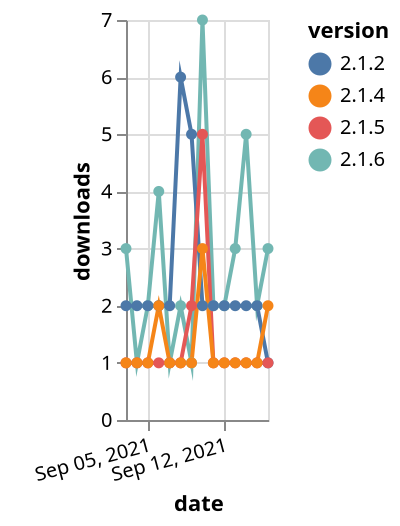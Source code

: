 {"$schema": "https://vega.github.io/schema/vega-lite/v5.json", "description": "A simple bar chart with embedded data.", "data": {"values": [{"date": "2021-09-03", "total": 455, "delta": 3, "version": "2.1.6"}, {"date": "2021-09-04", "total": 456, "delta": 1, "version": "2.1.6"}, {"date": "2021-09-05", "total": 458, "delta": 2, "version": "2.1.6"}, {"date": "2021-09-06", "total": 462, "delta": 4, "version": "2.1.6"}, {"date": "2021-09-07", "total": 463, "delta": 1, "version": "2.1.6"}, {"date": "2021-09-08", "total": 465, "delta": 2, "version": "2.1.6"}, {"date": "2021-09-09", "total": 466, "delta": 1, "version": "2.1.6"}, {"date": "2021-09-10", "total": 473, "delta": 7, "version": "2.1.6"}, {"date": "2021-09-11", "total": 475, "delta": 2, "version": "2.1.6"}, {"date": "2021-09-12", "total": 477, "delta": 2, "version": "2.1.6"}, {"date": "2021-09-13", "total": 480, "delta": 3, "version": "2.1.6"}, {"date": "2021-09-14", "total": 485, "delta": 5, "version": "2.1.6"}, {"date": "2021-09-15", "total": 487, "delta": 2, "version": "2.1.6"}, {"date": "2021-09-16", "total": 490, "delta": 3, "version": "2.1.6"}, {"date": "2021-09-03", "total": 2547, "delta": 2, "version": "2.1.2"}, {"date": "2021-09-04", "total": 2549, "delta": 2, "version": "2.1.2"}, {"date": "2021-09-05", "total": 2551, "delta": 2, "version": "2.1.2"}, {"date": "2021-09-06", "total": 2553, "delta": 2, "version": "2.1.2"}, {"date": "2021-09-07", "total": 2555, "delta": 2, "version": "2.1.2"}, {"date": "2021-09-08", "total": 2561, "delta": 6, "version": "2.1.2"}, {"date": "2021-09-09", "total": 2566, "delta": 5, "version": "2.1.2"}, {"date": "2021-09-10", "total": 2568, "delta": 2, "version": "2.1.2"}, {"date": "2021-09-11", "total": 2570, "delta": 2, "version": "2.1.2"}, {"date": "2021-09-12", "total": 2572, "delta": 2, "version": "2.1.2"}, {"date": "2021-09-13", "total": 2574, "delta": 2, "version": "2.1.2"}, {"date": "2021-09-14", "total": 2576, "delta": 2, "version": "2.1.2"}, {"date": "2021-09-15", "total": 2578, "delta": 2, "version": "2.1.2"}, {"date": "2021-09-16", "total": 2579, "delta": 1, "version": "2.1.2"}, {"date": "2021-09-03", "total": 714, "delta": 1, "version": "2.1.5"}, {"date": "2021-09-04", "total": 715, "delta": 1, "version": "2.1.5"}, {"date": "2021-09-05", "total": 716, "delta": 1, "version": "2.1.5"}, {"date": "2021-09-06", "total": 717, "delta": 1, "version": "2.1.5"}, {"date": "2021-09-07", "total": 718, "delta": 1, "version": "2.1.5"}, {"date": "2021-09-08", "total": 719, "delta": 1, "version": "2.1.5"}, {"date": "2021-09-09", "total": 721, "delta": 2, "version": "2.1.5"}, {"date": "2021-09-10", "total": 726, "delta": 5, "version": "2.1.5"}, {"date": "2021-09-11", "total": 727, "delta": 1, "version": "2.1.5"}, {"date": "2021-09-12", "total": 728, "delta": 1, "version": "2.1.5"}, {"date": "2021-09-13", "total": 729, "delta": 1, "version": "2.1.5"}, {"date": "2021-09-14", "total": 730, "delta": 1, "version": "2.1.5"}, {"date": "2021-09-15", "total": 731, "delta": 1, "version": "2.1.5"}, {"date": "2021-09-16", "total": 732, "delta": 1, "version": "2.1.5"}, {"date": "2021-09-03", "total": 456, "delta": 1, "version": "2.1.4"}, {"date": "2021-09-04", "total": 457, "delta": 1, "version": "2.1.4"}, {"date": "2021-09-05", "total": 458, "delta": 1, "version": "2.1.4"}, {"date": "2021-09-06", "total": 460, "delta": 2, "version": "2.1.4"}, {"date": "2021-09-07", "total": 461, "delta": 1, "version": "2.1.4"}, {"date": "2021-09-08", "total": 462, "delta": 1, "version": "2.1.4"}, {"date": "2021-09-09", "total": 463, "delta": 1, "version": "2.1.4"}, {"date": "2021-09-10", "total": 466, "delta": 3, "version": "2.1.4"}, {"date": "2021-09-11", "total": 467, "delta": 1, "version": "2.1.4"}, {"date": "2021-09-12", "total": 468, "delta": 1, "version": "2.1.4"}, {"date": "2021-09-13", "total": 469, "delta": 1, "version": "2.1.4"}, {"date": "2021-09-14", "total": 470, "delta": 1, "version": "2.1.4"}, {"date": "2021-09-15", "total": 471, "delta": 1, "version": "2.1.4"}, {"date": "2021-09-16", "total": 473, "delta": 2, "version": "2.1.4"}]}, "width": "container", "mark": {"type": "line", "point": {"filled": true}}, "encoding": {"x": {"field": "date", "type": "temporal", "timeUnit": "yearmonthdate", "title": "date", "axis": {"labelAngle": -15}}, "y": {"field": "delta", "type": "quantitative", "title": "downloads"}, "color": {"field": "version", "type": "nominal"}, "tooltip": {"field": "delta"}}}